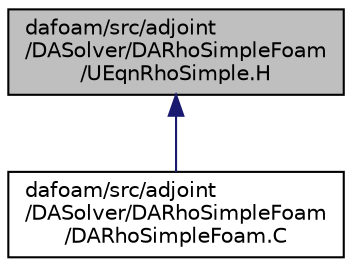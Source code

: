 digraph "dafoam/src/adjoint/DASolver/DARhoSimpleFoam/UEqnRhoSimple.H"
{
  bgcolor="transparent";
  edge [fontname="Helvetica",fontsize="10",labelfontname="Helvetica",labelfontsize="10"];
  node [fontname="Helvetica",fontsize="10",shape=record];
  Node1 [label="dafoam/src/adjoint\l/DASolver/DARhoSimpleFoam\l/UEqnRhoSimple.H",height=0.2,width=0.4,color="black", fillcolor="grey75", style="filled", fontcolor="black"];
  Node1 -> Node2 [dir="back",color="midnightblue",fontsize="10",style="solid",fontname="Helvetica"];
  Node2 [label="dafoam/src/adjoint\l/DASolver/DARhoSimpleFoam\l/DARhoSimpleFoam.C",height=0.2,width=0.4,color="black",URL="$DARhoSimpleFoam_8C.html"];
}

